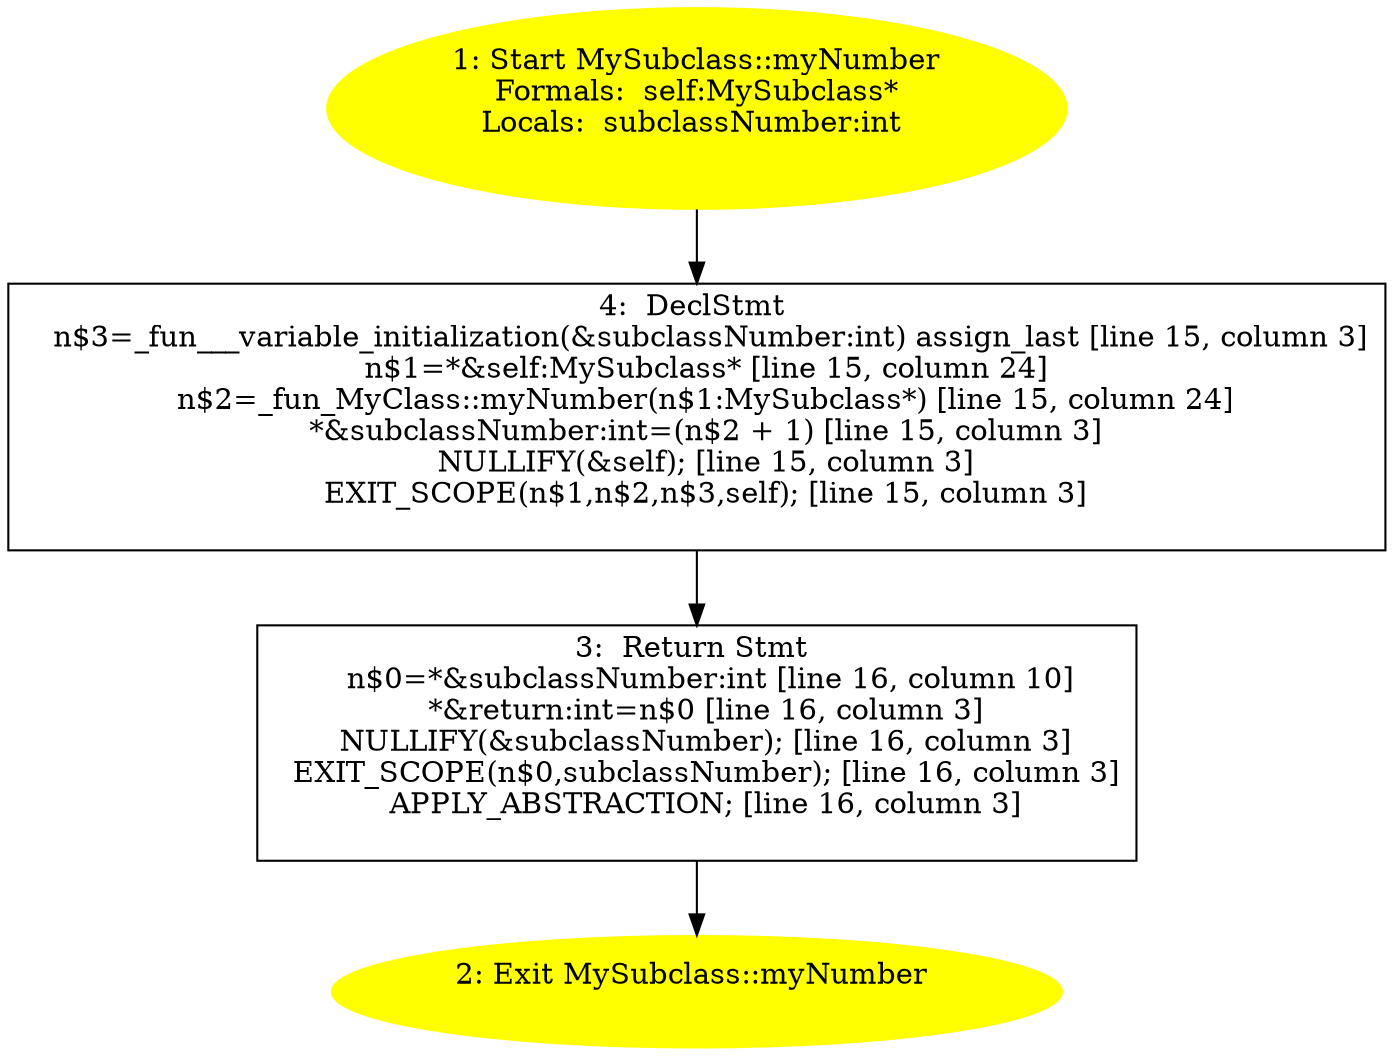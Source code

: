 /* @generated */
digraph cfg {
"myNumber#MySubclass#instance.8e9ae0ac35cf895ff25e7570cdce81aa_1" [label="1: Start MySubclass::myNumber\nFormals:  self:MySubclass*\nLocals:  subclassNumber:int \n  " color=yellow style=filled]
	

	 "myNumber#MySubclass#instance.8e9ae0ac35cf895ff25e7570cdce81aa_1" -> "myNumber#MySubclass#instance.8e9ae0ac35cf895ff25e7570cdce81aa_4" ;
"myNumber#MySubclass#instance.8e9ae0ac35cf895ff25e7570cdce81aa_2" [label="2: Exit MySubclass::myNumber \n  " color=yellow style=filled]
	

"myNumber#MySubclass#instance.8e9ae0ac35cf895ff25e7570cdce81aa_3" [label="3:  Return Stmt \n   n$0=*&subclassNumber:int [line 16, column 10]\n  *&return:int=n$0 [line 16, column 3]\n  NULLIFY(&subclassNumber); [line 16, column 3]\n  EXIT_SCOPE(n$0,subclassNumber); [line 16, column 3]\n  APPLY_ABSTRACTION; [line 16, column 3]\n " shape="box"]
	

	 "myNumber#MySubclass#instance.8e9ae0ac35cf895ff25e7570cdce81aa_3" -> "myNumber#MySubclass#instance.8e9ae0ac35cf895ff25e7570cdce81aa_2" ;
"myNumber#MySubclass#instance.8e9ae0ac35cf895ff25e7570cdce81aa_4" [label="4:  DeclStmt \n   n$3=_fun___variable_initialization(&subclassNumber:int) assign_last [line 15, column 3]\n  n$1=*&self:MySubclass* [line 15, column 24]\n  n$2=_fun_MyClass::myNumber(n$1:MySubclass*) [line 15, column 24]\n  *&subclassNumber:int=(n$2 + 1) [line 15, column 3]\n  NULLIFY(&self); [line 15, column 3]\n  EXIT_SCOPE(n$1,n$2,n$3,self); [line 15, column 3]\n " shape="box"]
	

	 "myNumber#MySubclass#instance.8e9ae0ac35cf895ff25e7570cdce81aa_4" -> "myNumber#MySubclass#instance.8e9ae0ac35cf895ff25e7570cdce81aa_3" ;
}
